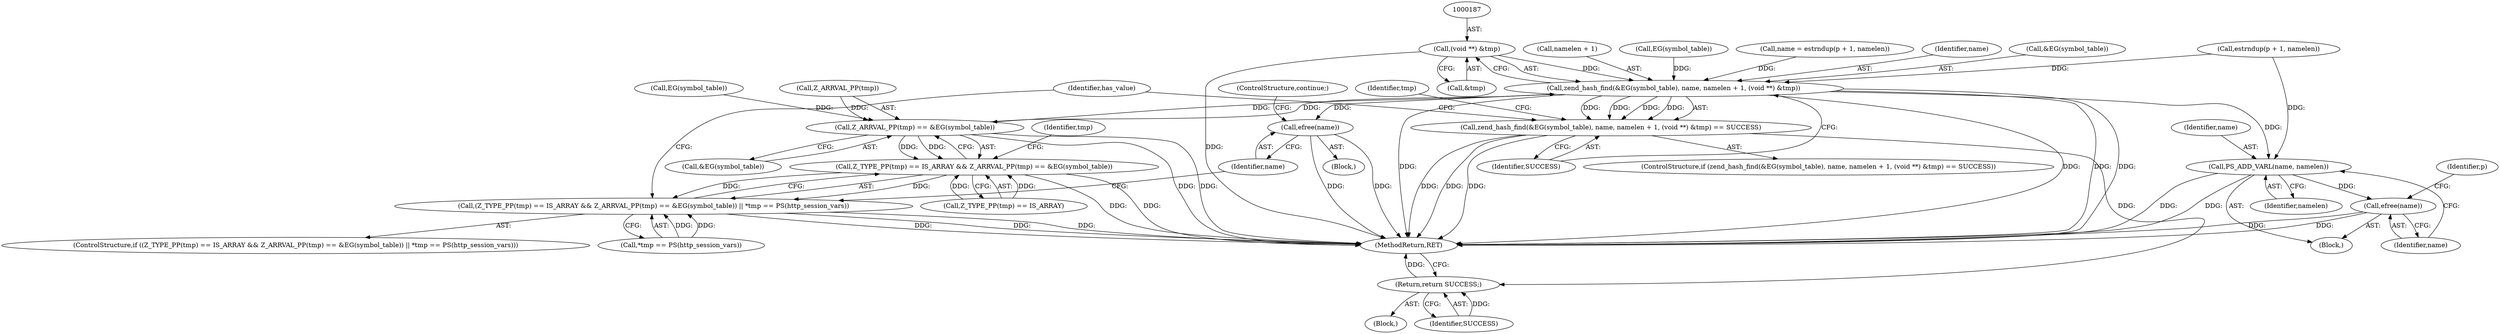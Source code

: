 digraph "0_php-src_8763c6090d627d8bb0ee1d030c30e58f406be9ce?w=1@pointer" {
"1000186" [label="(Call,(void **) &tmp)"];
"1000178" [label="(Call,zend_hash_find(&EG(symbol_table), name, namelen + 1, (void **) &tmp))"];
"1000177" [label="(Call,zend_hash_find(&EG(symbol_table), name, namelen + 1, (void **) &tmp) == SUCCESS)"];
"1000238" [label="(Return,return SUCCESS;)"];
"1000199" [label="(Call,Z_ARRVAL_PP(tmp) == &EG(symbol_table))"];
"1000194" [label="(Call,Z_TYPE_PP(tmp) == IS_ARRAY && Z_ARRVAL_PP(tmp) == &EG(symbol_table))"];
"1000193" [label="(Call,(Z_TYPE_PP(tmp) == IS_ARRAY && Z_ARRVAL_PP(tmp) == &EG(symbol_table)) || *tmp == PS(http_session_vars))"];
"1000211" [label="(Call,efree(name))"];
"1000231" [label="(Call,PS_ADD_VARL(name, namelen))"];
"1000234" [label="(Call,efree(name))"];
"1000193" [label="(Call,(Z_TYPE_PP(tmp) == IS_ARRAY && Z_ARRVAL_PP(tmp) == &EG(symbol_table)) || *tmp == PS(http_session_vars))"];
"1000199" [label="(Call,Z_ARRVAL_PP(tmp) == &EG(symbol_table))"];
"1000183" [label="(Call,namelen + 1)"];
"1000213" [label="(ControlStructure,continue;)"];
"1000232" [label="(Identifier,name)"];
"1000211" [label="(Call,efree(name))"];
"1000200" [label="(Call,Z_ARRVAL_PP(tmp))"];
"1000207" [label="(Identifier,tmp)"];
"1000202" [label="(Call,&EG(symbol_table))"];
"1000235" [label="(Identifier,name)"];
"1000212" [label="(Identifier,name)"];
"1000203" [label="(Call,EG(symbol_table))"];
"1000180" [label="(Call,EG(symbol_table))"];
"1000210" [label="(Block,)"];
"1000104" [label="(Block,)"];
"1000240" [label="(MethodReturn,RET)"];
"1000126" [label="(Block,)"];
"1000186" [label="(Call,(void **) &tmp)"];
"1000176" [label="(ControlStructure,if (zend_hash_find(&EG(symbol_table), name, namelen + 1, (void **) &tmp) == SUCCESS))"];
"1000215" [label="(Identifier,has_value)"];
"1000166" [label="(Call,estrndup(p + 1, namelen))"];
"1000233" [label="(Identifier,namelen)"];
"1000124" [label="(Identifier,p)"];
"1000188" [label="(Call,&tmp)"];
"1000192" [label="(ControlStructure,if ((Z_TYPE_PP(tmp) == IS_ARRAY && Z_ARRVAL_PP(tmp) == &EG(symbol_table)) || *tmp == PS(http_session_vars)))"];
"1000190" [label="(Identifier,SUCCESS)"];
"1000178" [label="(Call,zend_hash_find(&EG(symbol_table), name, namelen + 1, (void **) &tmp))"];
"1000177" [label="(Call,zend_hash_find(&EG(symbol_table), name, namelen + 1, (void **) &tmp) == SUCCESS)"];
"1000231" [label="(Call,PS_ADD_VARL(name, namelen))"];
"1000164" [label="(Call,name = estrndup(p + 1, namelen))"];
"1000238" [label="(Return,return SUCCESS;)"];
"1000205" [label="(Call,*tmp == PS(http_session_vars))"];
"1000182" [label="(Identifier,name)"];
"1000234" [label="(Call,efree(name))"];
"1000179" [label="(Call,&EG(symbol_table))"];
"1000197" [label="(Identifier,tmp)"];
"1000239" [label="(Identifier,SUCCESS)"];
"1000195" [label="(Call,Z_TYPE_PP(tmp) == IS_ARRAY)"];
"1000194" [label="(Call,Z_TYPE_PP(tmp) == IS_ARRAY && Z_ARRVAL_PP(tmp) == &EG(symbol_table))"];
"1000186" -> "1000178"  [label="AST: "];
"1000186" -> "1000188"  [label="CFG: "];
"1000187" -> "1000186"  [label="AST: "];
"1000188" -> "1000186"  [label="AST: "];
"1000178" -> "1000186"  [label="CFG: "];
"1000186" -> "1000240"  [label="DDG: "];
"1000186" -> "1000178"  [label="DDG: "];
"1000178" -> "1000177"  [label="AST: "];
"1000179" -> "1000178"  [label="AST: "];
"1000182" -> "1000178"  [label="AST: "];
"1000183" -> "1000178"  [label="AST: "];
"1000190" -> "1000178"  [label="CFG: "];
"1000178" -> "1000240"  [label="DDG: "];
"1000178" -> "1000240"  [label="DDG: "];
"1000178" -> "1000240"  [label="DDG: "];
"1000178" -> "1000240"  [label="DDG: "];
"1000178" -> "1000177"  [label="DDG: "];
"1000178" -> "1000177"  [label="DDG: "];
"1000178" -> "1000177"  [label="DDG: "];
"1000178" -> "1000177"  [label="DDG: "];
"1000199" -> "1000178"  [label="DDG: "];
"1000180" -> "1000178"  [label="DDG: "];
"1000164" -> "1000178"  [label="DDG: "];
"1000166" -> "1000178"  [label="DDG: "];
"1000178" -> "1000199"  [label="DDG: "];
"1000178" -> "1000211"  [label="DDG: "];
"1000178" -> "1000231"  [label="DDG: "];
"1000177" -> "1000176"  [label="AST: "];
"1000177" -> "1000190"  [label="CFG: "];
"1000190" -> "1000177"  [label="AST: "];
"1000197" -> "1000177"  [label="CFG: "];
"1000215" -> "1000177"  [label="CFG: "];
"1000177" -> "1000240"  [label="DDG: "];
"1000177" -> "1000240"  [label="DDG: "];
"1000177" -> "1000240"  [label="DDG: "];
"1000177" -> "1000238"  [label="DDG: "];
"1000238" -> "1000104"  [label="AST: "];
"1000238" -> "1000239"  [label="CFG: "];
"1000239" -> "1000238"  [label="AST: "];
"1000240" -> "1000238"  [label="CFG: "];
"1000238" -> "1000240"  [label="DDG: "];
"1000239" -> "1000238"  [label="DDG: "];
"1000199" -> "1000194"  [label="AST: "];
"1000199" -> "1000202"  [label="CFG: "];
"1000200" -> "1000199"  [label="AST: "];
"1000202" -> "1000199"  [label="AST: "];
"1000194" -> "1000199"  [label="CFG: "];
"1000199" -> "1000240"  [label="DDG: "];
"1000199" -> "1000240"  [label="DDG: "];
"1000199" -> "1000194"  [label="DDG: "];
"1000199" -> "1000194"  [label="DDG: "];
"1000200" -> "1000199"  [label="DDG: "];
"1000203" -> "1000199"  [label="DDG: "];
"1000194" -> "1000193"  [label="AST: "];
"1000194" -> "1000195"  [label="CFG: "];
"1000195" -> "1000194"  [label="AST: "];
"1000207" -> "1000194"  [label="CFG: "];
"1000193" -> "1000194"  [label="CFG: "];
"1000194" -> "1000240"  [label="DDG: "];
"1000194" -> "1000240"  [label="DDG: "];
"1000194" -> "1000193"  [label="DDG: "];
"1000194" -> "1000193"  [label="DDG: "];
"1000195" -> "1000194"  [label="DDG: "];
"1000195" -> "1000194"  [label="DDG: "];
"1000193" -> "1000192"  [label="AST: "];
"1000193" -> "1000205"  [label="CFG: "];
"1000205" -> "1000193"  [label="AST: "];
"1000212" -> "1000193"  [label="CFG: "];
"1000215" -> "1000193"  [label="CFG: "];
"1000193" -> "1000240"  [label="DDG: "];
"1000193" -> "1000240"  [label="DDG: "];
"1000193" -> "1000240"  [label="DDG: "];
"1000205" -> "1000193"  [label="DDG: "];
"1000205" -> "1000193"  [label="DDG: "];
"1000211" -> "1000210"  [label="AST: "];
"1000211" -> "1000212"  [label="CFG: "];
"1000212" -> "1000211"  [label="AST: "];
"1000213" -> "1000211"  [label="CFG: "];
"1000211" -> "1000240"  [label="DDG: "];
"1000211" -> "1000240"  [label="DDG: "];
"1000231" -> "1000126"  [label="AST: "];
"1000231" -> "1000233"  [label="CFG: "];
"1000232" -> "1000231"  [label="AST: "];
"1000233" -> "1000231"  [label="AST: "];
"1000235" -> "1000231"  [label="CFG: "];
"1000231" -> "1000240"  [label="DDG: "];
"1000231" -> "1000240"  [label="DDG: "];
"1000166" -> "1000231"  [label="DDG: "];
"1000231" -> "1000234"  [label="DDG: "];
"1000234" -> "1000126"  [label="AST: "];
"1000234" -> "1000235"  [label="CFG: "];
"1000235" -> "1000234"  [label="AST: "];
"1000124" -> "1000234"  [label="CFG: "];
"1000234" -> "1000240"  [label="DDG: "];
"1000234" -> "1000240"  [label="DDG: "];
}
